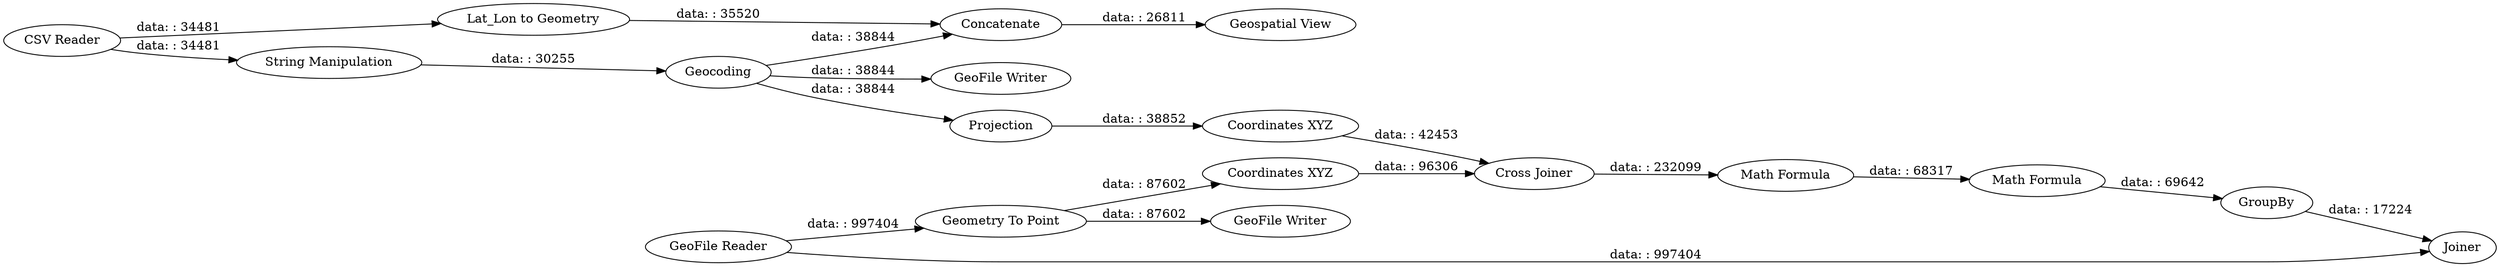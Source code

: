 digraph {
	"2873670288503664999_13" [label="Math Formula"]
	"2873670288503664999_6" [label="Geospatial View"]
	"2873670288503664999_15" [label=GroupBy]
	"2873670288503664999_7" [label="GeoFile Reader"]
	"2873670288503664999_12" [label="Cross Joiner"]
	"2873670288503664999_14" [label="Math Formula"]
	"2873670288503664999_9" [label="Coordinates XYZ"]
	"2873670288503664999_2" [label="String Manipulation"]
	"2873670288503664999_11" [label="Coordinates XYZ"]
	"2873670288503664999_5" [label=Concatenate]
	"2873670288503664999_3" [label=Geocoding]
	"2873670288503664999_4" [label="Lat_Lon to Geometry"]
	"2873670288503664999_10" [label=Projection]
	"2873670288503664999_8" [label="Geometry To Point"]
	"2873670288503664999_16" [label=Joiner]
	"2873670288503664999_1" [label="CSV Reader"]
	"2873670288503664999_18" [label="GeoFile Writer"]
	"2873670288503664999_17" [label="GeoFile Writer"]
	"2873670288503664999_2" -> "2873670288503664999_3" [label="data: : 30255"]
	"2873670288503664999_1" -> "2873670288503664999_2" [label="data: : 34481"]
	"2873670288503664999_5" -> "2873670288503664999_6" [label="data: : 26811"]
	"2873670288503664999_10" -> "2873670288503664999_11" [label="data: : 38852"]
	"2873670288503664999_11" -> "2873670288503664999_12" [label="data: : 42453"]
	"2873670288503664999_7" -> "2873670288503664999_8" [label="data: : 997404"]
	"2873670288503664999_8" -> "2873670288503664999_9" [label="data: : 87602"]
	"2873670288503664999_1" -> "2873670288503664999_4" [label="data: : 34481"]
	"2873670288503664999_9" -> "2873670288503664999_12" [label="data: : 96306"]
	"2873670288503664999_12" -> "2873670288503664999_13" [label="data: : 232099"]
	"2873670288503664999_7" -> "2873670288503664999_16" [label="data: : 997404"]
	"2873670288503664999_4" -> "2873670288503664999_5" [label="data: : 35520"]
	"2873670288503664999_8" -> "2873670288503664999_18" [label="data: : 87602"]
	"2873670288503664999_13" -> "2873670288503664999_14" [label="data: : 68317"]
	"2873670288503664999_15" -> "2873670288503664999_16" [label="data: : 17224"]
	"2873670288503664999_3" -> "2873670288503664999_5" [label="data: : 38844"]
	"2873670288503664999_3" -> "2873670288503664999_17" [label="data: : 38844"]
	"2873670288503664999_3" -> "2873670288503664999_10" [label="data: : 38844"]
	"2873670288503664999_14" -> "2873670288503664999_15" [label="data: : 69642"]
	rankdir=LR
}

